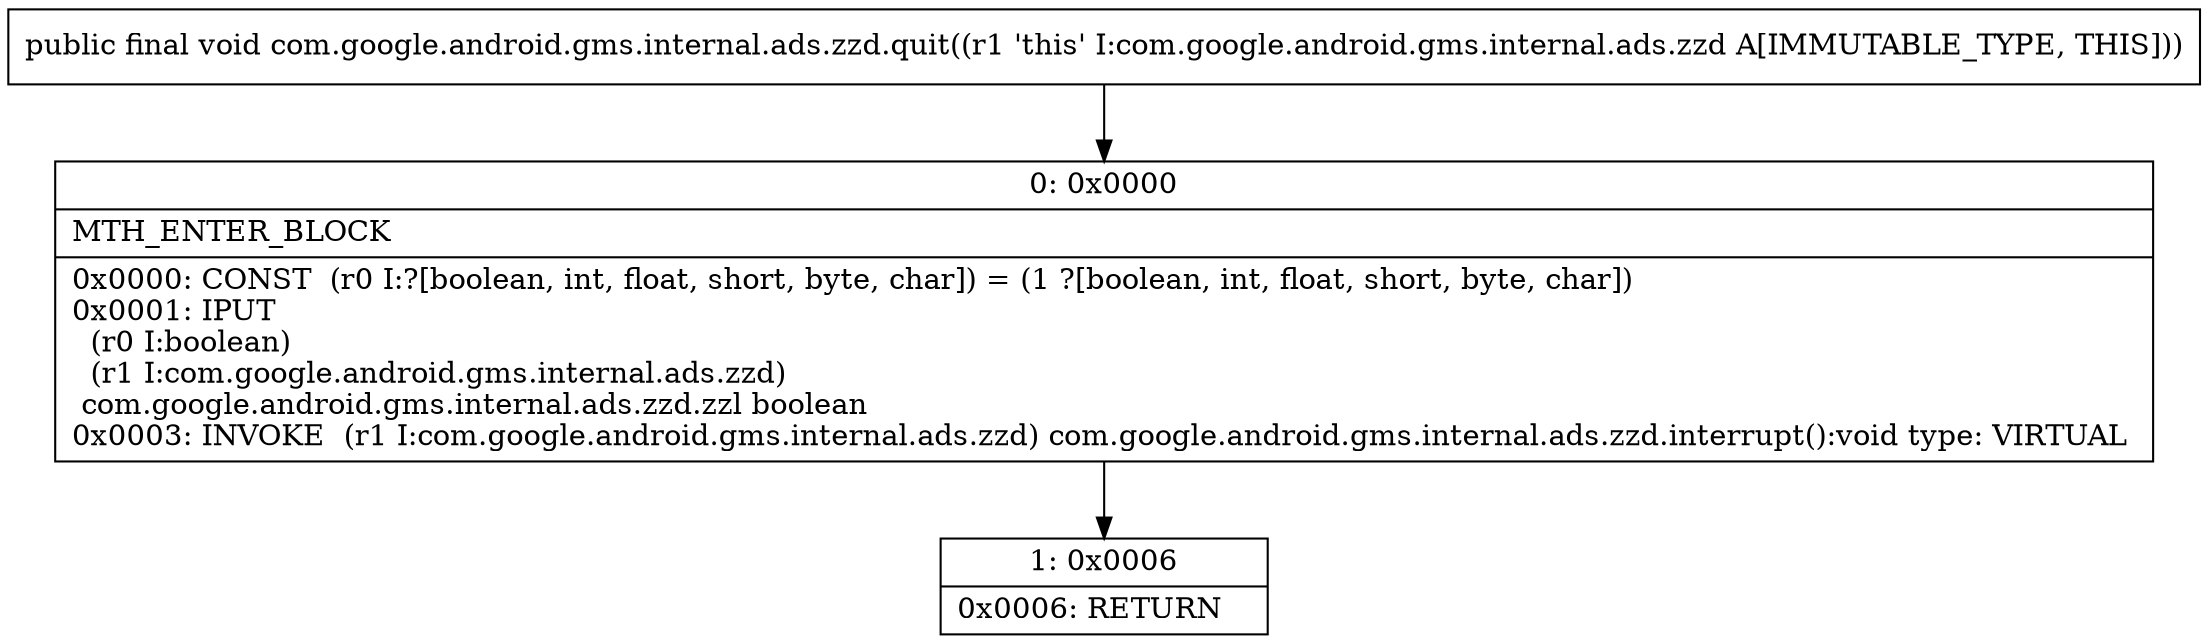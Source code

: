 digraph "CFG forcom.google.android.gms.internal.ads.zzd.quit()V" {
Node_0 [shape=record,label="{0\:\ 0x0000|MTH_ENTER_BLOCK\l|0x0000: CONST  (r0 I:?[boolean, int, float, short, byte, char]) = (1 ?[boolean, int, float, short, byte, char]) \l0x0001: IPUT  \l  (r0 I:boolean)\l  (r1 I:com.google.android.gms.internal.ads.zzd)\l com.google.android.gms.internal.ads.zzd.zzl boolean \l0x0003: INVOKE  (r1 I:com.google.android.gms.internal.ads.zzd) com.google.android.gms.internal.ads.zzd.interrupt():void type: VIRTUAL \l}"];
Node_1 [shape=record,label="{1\:\ 0x0006|0x0006: RETURN   \l}"];
MethodNode[shape=record,label="{public final void com.google.android.gms.internal.ads.zzd.quit((r1 'this' I:com.google.android.gms.internal.ads.zzd A[IMMUTABLE_TYPE, THIS])) }"];
MethodNode -> Node_0;
Node_0 -> Node_1;
}

